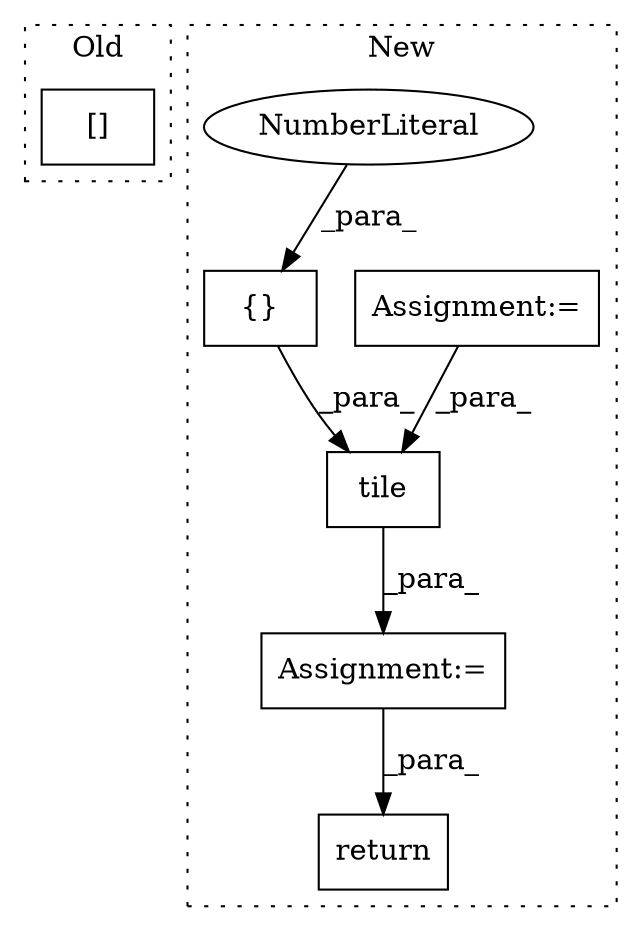 digraph G {
subgraph cluster0 {
1 [label="[]" a="2" s="1116,1137" l="20,1" shape="box"];
label = "Old";
style="dotted";
}
subgraph cluster1 {
2 [label="tile" a="32" s="1194,1259" l="5,1" shape="box"];
3 [label="{}" a="4" s="1247,1258" l="1,1" shape="box"];
4 [label="Assignment:=" a="7" s="1125" l="1" shape="box"];
5 [label="Assignment:=" a="7" s="1182" l="1" shape="box"];
6 [label="NumberLiteral" a="34" s="1248" l="1" shape="ellipse"];
7 [label="return" a="41" s="1268" l="7" shape="box"];
label = "New";
style="dotted";
}
2 -> 5 [label="_para_"];
3 -> 2 [label="_para_"];
4 -> 2 [label="_para_"];
5 -> 7 [label="_para_"];
6 -> 3 [label="_para_"];
}